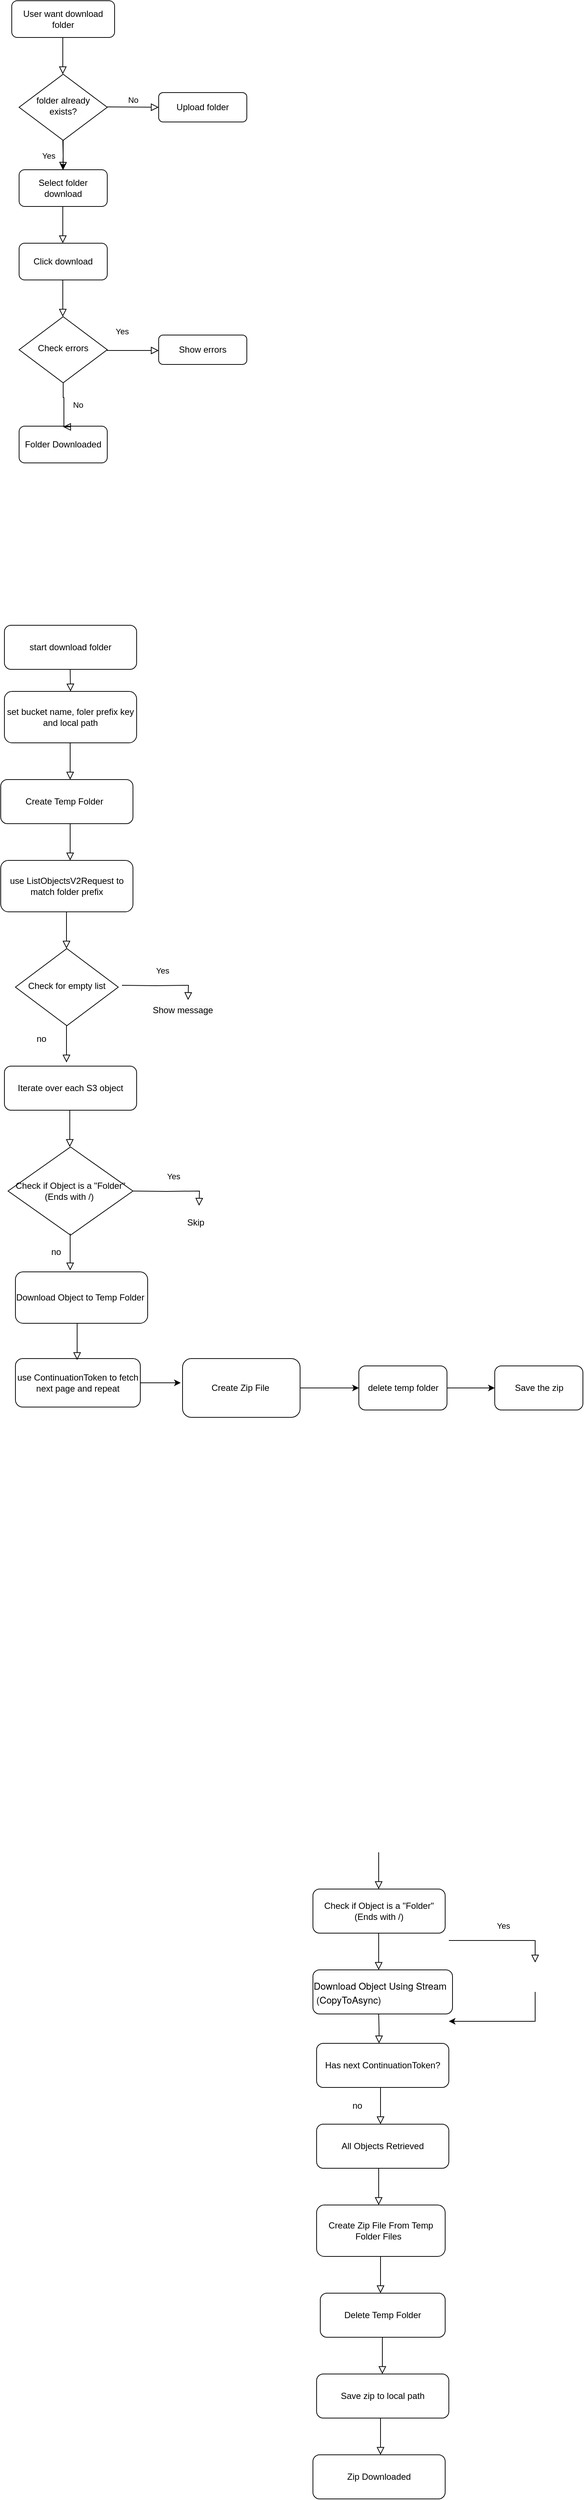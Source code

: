 <mxfile version="24.8.2">
  <diagram id="C5RBs43oDa-KdzZeNtuy" name="Page-1">
    <mxGraphModel dx="2304" dy="1189" grid="1" gridSize="10" guides="1" tooltips="1" connect="1" arrows="1" fold="1" page="1" pageScale="1" pageWidth="827" pageHeight="1169" math="0" shadow="0">
      <root>
        <mxCell id="WIyWlLk6GJQsqaUBKTNV-0" />
        <mxCell id="WIyWlLk6GJQsqaUBKTNV-1" parent="WIyWlLk6GJQsqaUBKTNV-0" />
        <mxCell id="GLVQwzxe723qBemCg7oc-0" value="User want download folder" style="rounded=1;whiteSpace=wrap;html=1;fontSize=12;glass=0;strokeWidth=1;shadow=0;" parent="WIyWlLk6GJQsqaUBKTNV-1" vertex="1">
          <mxGeometry x="30" y="10" width="140" height="50" as="geometry" />
        </mxCell>
        <mxCell id="GLVQwzxe723qBemCg7oc-1" value="Select folder download" style="rounded=1;whiteSpace=wrap;html=1;fontSize=12;glass=0;strokeWidth=1;shadow=0;" parent="WIyWlLk6GJQsqaUBKTNV-1" vertex="1">
          <mxGeometry x="40" y="240" width="120" height="50" as="geometry" />
        </mxCell>
        <mxCell id="GLVQwzxe723qBemCg7oc-3" value="Upload folder" style="rounded=1;whiteSpace=wrap;html=1;fontSize=12;glass=0;strokeWidth=1;shadow=0;" parent="WIyWlLk6GJQsqaUBKTNV-1" vertex="1">
          <mxGeometry x="230" y="135" width="120" height="40" as="geometry" />
        </mxCell>
        <mxCell id="MU7VSa6BdcI0zDZZD2pV-75" value="" style="edgeStyle=orthogonalEdgeStyle;rounded=0;orthogonalLoop=1;jettySize=auto;html=1;" edge="1" parent="WIyWlLk6GJQsqaUBKTNV-1" source="GLVQwzxe723qBemCg7oc-4" target="GLVQwzxe723qBemCg7oc-1">
          <mxGeometry relative="1" as="geometry" />
        </mxCell>
        <mxCell id="GLVQwzxe723qBemCg7oc-4" value="folder already exists?" style="rhombus;whiteSpace=wrap;html=1;shadow=0;fontFamily=Helvetica;fontSize=12;align=center;strokeWidth=1;spacing=6;spacingTop=-4;" parent="WIyWlLk6GJQsqaUBKTNV-1" vertex="1">
          <mxGeometry x="40" y="110" width="120" height="90" as="geometry" />
        </mxCell>
        <mxCell id="GLVQwzxe723qBemCg7oc-5" value="No" style="edgeStyle=orthogonalEdgeStyle;rounded=0;html=1;jettySize=auto;orthogonalLoop=1;fontSize=11;endArrow=block;endFill=0;endSize=8;strokeWidth=1;shadow=0;labelBackgroundColor=none;entryX=0;entryY=0.5;entryDx=0;entryDy=0;" parent="WIyWlLk6GJQsqaUBKTNV-1" target="GLVQwzxe723qBemCg7oc-3" edge="1">
          <mxGeometry y="10" relative="1" as="geometry">
            <mxPoint as="offset" />
            <mxPoint x="160" y="154.5" as="sourcePoint" />
            <mxPoint x="220" y="155" as="targetPoint" />
          </mxGeometry>
        </mxCell>
        <mxCell id="GLVQwzxe723qBemCg7oc-7" value="" style="rounded=0;html=1;jettySize=auto;orthogonalLoop=1;fontSize=11;endArrow=block;endFill=0;endSize=8;strokeWidth=1;shadow=0;labelBackgroundColor=none;edgeStyle=orthogonalEdgeStyle;" parent="WIyWlLk6GJQsqaUBKTNV-1" edge="1">
          <mxGeometry relative="1" as="geometry">
            <mxPoint x="99.5" y="60" as="sourcePoint" />
            <mxPoint x="99.5" y="110" as="targetPoint" />
          </mxGeometry>
        </mxCell>
        <mxCell id="GLVQwzxe723qBemCg7oc-9" value="Yes" style="rounded=0;html=1;jettySize=auto;orthogonalLoop=1;fontSize=11;endArrow=block;endFill=0;endSize=8;strokeWidth=1;shadow=0;labelBackgroundColor=none;edgeStyle=orthogonalEdgeStyle;" parent="WIyWlLk6GJQsqaUBKTNV-1" edge="1">
          <mxGeometry y="20" relative="1" as="geometry">
            <mxPoint as="offset" />
            <mxPoint x="99.5" y="200" as="sourcePoint" />
            <mxPoint x="99.5" y="240" as="targetPoint" />
          </mxGeometry>
        </mxCell>
        <mxCell id="0xnPP59gHi6wrN1YD6p4-0" value="Folder Downloaded" style="rounded=1;whiteSpace=wrap;html=1;fontSize=12;glass=0;strokeWidth=1;shadow=0;" parent="WIyWlLk6GJQsqaUBKTNV-1" vertex="1">
          <mxGeometry x="40" y="589" width="120" height="50" as="geometry" />
        </mxCell>
        <mxCell id="0xnPP59gHi6wrN1YD6p4-1" value="Check errors" style="rhombus;whiteSpace=wrap;html=1;shadow=0;fontFamily=Helvetica;fontSize=12;align=center;strokeWidth=1;spacing=6;spacingTop=-4;" parent="WIyWlLk6GJQsqaUBKTNV-1" vertex="1">
          <mxGeometry x="40" y="440" width="120" height="90" as="geometry" />
        </mxCell>
        <mxCell id="0xnPP59gHi6wrN1YD6p4-2" value="No" style="edgeStyle=orthogonalEdgeStyle;rounded=0;html=1;jettySize=auto;orthogonalLoop=1;fontSize=11;endArrow=block;endFill=0;endSize=8;strokeWidth=1;shadow=0;labelBackgroundColor=none;exitX=0.5;exitY=1;exitDx=0;exitDy=0;" parent="WIyWlLk6GJQsqaUBKTNV-1" source="0xnPP59gHi6wrN1YD6p4-1" edge="1">
          <mxGeometry x="0.001" y="19" relative="1" as="geometry">
            <mxPoint as="offset" />
            <mxPoint x="130" y="590" as="sourcePoint" />
            <mxPoint x="100" y="590" as="targetPoint" />
            <Array as="points">
              <mxPoint x="100" y="550" />
              <mxPoint x="101" y="550" />
            </Array>
          </mxGeometry>
        </mxCell>
        <mxCell id="0xnPP59gHi6wrN1YD6p4-3" value="Yes" style="rounded=0;html=1;jettySize=auto;orthogonalLoop=1;fontSize=11;endArrow=block;endFill=0;endSize=8;strokeWidth=1;shadow=0;labelBackgroundColor=none;edgeStyle=orthogonalEdgeStyle;" parent="WIyWlLk6GJQsqaUBKTNV-1" edge="1">
          <mxGeometry x="-0.435" y="26" relative="1" as="geometry">
            <mxPoint x="1" as="offset" />
            <mxPoint x="160" y="484.5" as="sourcePoint" />
            <mxPoint x="230" y="486" as="targetPoint" />
            <Array as="points">
              <mxPoint x="160" y="485.5" />
            </Array>
          </mxGeometry>
        </mxCell>
        <mxCell id="0xnPP59gHi6wrN1YD6p4-4" value="" style="rounded=0;html=1;jettySize=auto;orthogonalLoop=1;fontSize=11;endArrow=block;endFill=0;endSize=8;strokeWidth=1;shadow=0;labelBackgroundColor=none;edgeStyle=orthogonalEdgeStyle;" parent="WIyWlLk6GJQsqaUBKTNV-1" edge="1">
          <mxGeometry relative="1" as="geometry">
            <mxPoint x="99.5" y="290" as="sourcePoint" />
            <mxPoint x="99.5" y="340" as="targetPoint" />
          </mxGeometry>
        </mxCell>
        <mxCell id="0xnPP59gHi6wrN1YD6p4-5" value="Show errors" style="rounded=1;whiteSpace=wrap;html=1;fontSize=12;glass=0;strokeWidth=1;shadow=0;" parent="WIyWlLk6GJQsqaUBKTNV-1" vertex="1">
          <mxGeometry x="230" y="465" width="120" height="40" as="geometry" />
        </mxCell>
        <mxCell id="0xnPP59gHi6wrN1YD6p4-6" value="Click download" style="rounded=1;whiteSpace=wrap;html=1;fontSize=12;glass=0;strokeWidth=1;shadow=0;" parent="WIyWlLk6GJQsqaUBKTNV-1" vertex="1">
          <mxGeometry x="40" y="340" width="120" height="50" as="geometry" />
        </mxCell>
        <mxCell id="0xnPP59gHi6wrN1YD6p4-7" value="" style="rounded=0;html=1;jettySize=auto;orthogonalLoop=1;fontSize=11;endArrow=block;endFill=0;endSize=8;strokeWidth=1;shadow=0;labelBackgroundColor=none;edgeStyle=orthogonalEdgeStyle;" parent="WIyWlLk6GJQsqaUBKTNV-1" edge="1">
          <mxGeometry relative="1" as="geometry">
            <mxPoint x="99.5" y="390" as="sourcePoint" />
            <mxPoint x="99.5" y="440" as="targetPoint" />
          </mxGeometry>
        </mxCell>
        <mxCell id="MU7VSa6BdcI0zDZZD2pV-3" value="start download folder" style="rounded=1;whiteSpace=wrap;html=1;fontSize=12;glass=0;strokeWidth=1;shadow=0;" vertex="1" parent="WIyWlLk6GJQsqaUBKTNV-1">
          <mxGeometry x="20" y="860" width="180" height="60" as="geometry" />
        </mxCell>
        <mxCell id="MU7VSa6BdcI0zDZZD2pV-8" value="" style="rounded=0;html=1;jettySize=auto;orthogonalLoop=1;fontSize=11;endArrow=block;endFill=0;endSize=8;strokeWidth=1;shadow=0;labelBackgroundColor=none;edgeStyle=orthogonalEdgeStyle;" edge="1" parent="WIyWlLk6GJQsqaUBKTNV-1">
          <mxGeometry relative="1" as="geometry">
            <mxPoint x="104.5" y="1250" as="sourcePoint" />
            <mxPoint x="104.5" y="1300" as="targetPoint" />
          </mxGeometry>
        </mxCell>
        <mxCell id="MU7VSa6BdcI0zDZZD2pV-20" value="set bucket name, foler prefix key and local path" style="rounded=1;whiteSpace=wrap;html=1;fontSize=12;glass=0;strokeWidth=1;shadow=0;" vertex="1" parent="WIyWlLk6GJQsqaUBKTNV-1">
          <mxGeometry x="20" y="950" width="180" height="70" as="geometry" />
        </mxCell>
        <mxCell id="MU7VSa6BdcI0zDZZD2pV-21" value="" style="rounded=0;html=1;jettySize=auto;orthogonalLoop=1;fontSize=11;endArrow=block;endFill=0;endSize=8;strokeWidth=1;shadow=0;labelBackgroundColor=none;edgeStyle=orthogonalEdgeStyle;" edge="1" parent="WIyWlLk6GJQsqaUBKTNV-1">
          <mxGeometry relative="1" as="geometry">
            <mxPoint x="109.5" y="920" as="sourcePoint" />
            <mxPoint x="110" y="950" as="targetPoint" />
          </mxGeometry>
        </mxCell>
        <mxCell id="MU7VSa6BdcI0zDZZD2pV-22" value="Check if Object is a &quot;Folder&quot; (Ends with /)" style="rounded=1;whiteSpace=wrap;html=1;fontSize=12;glass=0;strokeWidth=1;shadow=0;" vertex="1" parent="WIyWlLk6GJQsqaUBKTNV-1">
          <mxGeometry x="440" y="2580" width="180" height="60" as="geometry" />
        </mxCell>
        <mxCell id="MU7VSa6BdcI0zDZZD2pV-24" value="&lt;p style=&quot;margin: 0px; font-variant-numeric: normal; font-variant-east-asian: normal; font-variant-alternates: normal; font-size-adjust: none; font-kerning: auto; font-optical-sizing: auto; font-feature-settings: normal; font-variation-settings: normal; font-variant-position: normal; font-stretch: normal; font-size: 13px; line-height: normal; font-family: &amp;quot;Helvetica Neue&amp;quot;; text-align: start;&quot; class=&quot;p1&quot;&gt;Download Object Using Stream&amp;nbsp; &amp;nbsp;(CopyToAsync)&lt;/p&gt;" style="rounded=1;whiteSpace=wrap;html=1;fontSize=12;glass=0;strokeWidth=1;shadow=0;" vertex="1" parent="WIyWlLk6GJQsqaUBKTNV-1">
          <mxGeometry x="440" y="2690" width="190" height="60" as="geometry" />
        </mxCell>
        <mxCell id="MU7VSa6BdcI0zDZZD2pV-27" value="" style="rounded=0;html=1;jettySize=auto;orthogonalLoop=1;fontSize=11;endArrow=block;endFill=0;endSize=8;strokeWidth=1;shadow=0;labelBackgroundColor=none;edgeStyle=orthogonalEdgeStyle;" edge="1" parent="WIyWlLk6GJQsqaUBKTNV-1">
          <mxGeometry relative="1" as="geometry">
            <mxPoint x="109.5" y="1020" as="sourcePoint" />
            <mxPoint x="109.5" y="1070" as="targetPoint" />
            <Array as="points">
              <mxPoint x="110" y="1020" />
              <mxPoint x="110" y="1020" />
            </Array>
          </mxGeometry>
        </mxCell>
        <mxCell id="MU7VSa6BdcI0zDZZD2pV-32" value="Iterate over each S3 object" style="rounded=1;whiteSpace=wrap;html=1;fontSize=12;glass=0;strokeWidth=1;shadow=0;" vertex="1" parent="WIyWlLk6GJQsqaUBKTNV-1">
          <mxGeometry x="20" y="1460" width="180" height="60" as="geometry" />
        </mxCell>
        <mxCell id="MU7VSa6BdcI0zDZZD2pV-34" value="&amp;nbsp;Has next ContinuationToken?&amp;nbsp;" style="rounded=1;whiteSpace=wrap;html=1;fontSize=12;glass=0;strokeWidth=1;shadow=0;" vertex="1" parent="WIyWlLk6GJQsqaUBKTNV-1">
          <mxGeometry x="445" y="2790" width="180" height="60" as="geometry" />
        </mxCell>
        <mxCell id="MU7VSa6BdcI0zDZZD2pV-35" value="" style="rounded=0;html=1;jettySize=auto;orthogonalLoop=1;fontSize=11;endArrow=block;endFill=0;endSize=8;strokeWidth=1;shadow=0;labelBackgroundColor=none;edgeStyle=orthogonalEdgeStyle;" edge="1" parent="WIyWlLk6GJQsqaUBKTNV-1">
          <mxGeometry relative="1" as="geometry">
            <mxPoint x="529.5" y="2640" as="sourcePoint" />
            <mxPoint x="529.5" y="2690" as="targetPoint" />
          </mxGeometry>
        </mxCell>
        <mxCell id="MU7VSa6BdcI0zDZZD2pV-44" value="All Objects Retrieved" style="rounded=1;whiteSpace=wrap;html=1;fontSize=12;glass=0;strokeWidth=1;shadow=0;" vertex="1" parent="WIyWlLk6GJQsqaUBKTNV-1">
          <mxGeometry x="445" y="2900" width="180" height="60" as="geometry" />
        </mxCell>
        <mxCell id="MU7VSa6BdcI0zDZZD2pV-45" value="" style="rounded=0;html=1;jettySize=auto;orthogonalLoop=1;fontSize=11;endArrow=block;endFill=0;endSize=8;strokeWidth=1;shadow=0;labelBackgroundColor=none;edgeStyle=orthogonalEdgeStyle;" edge="1" parent="WIyWlLk6GJQsqaUBKTNV-1">
          <mxGeometry relative="1" as="geometry">
            <mxPoint x="532" y="2850" as="sourcePoint" />
            <mxPoint x="532" y="2900" as="targetPoint" />
          </mxGeometry>
        </mxCell>
        <mxCell id="MU7VSa6BdcI0zDZZD2pV-46" value="no" style="text;html=1;align=center;verticalAlign=middle;resizable=0;points=[];autosize=1;strokeColor=none;fillColor=none;" vertex="1" parent="WIyWlLk6GJQsqaUBKTNV-1">
          <mxGeometry x="480" y="2860" width="40" height="30" as="geometry" />
        </mxCell>
        <mxCell id="MU7VSa6BdcI0zDZZD2pV-47" value="Yes" style="rounded=0;html=1;jettySize=auto;orthogonalLoop=1;fontSize=11;endArrow=block;endFill=0;endSize=8;strokeWidth=1;shadow=0;labelBackgroundColor=none;edgeStyle=orthogonalEdgeStyle;" edge="1" parent="WIyWlLk6GJQsqaUBKTNV-1">
          <mxGeometry y="20" relative="1" as="geometry">
            <mxPoint as="offset" />
            <mxPoint x="625" y="2650" as="sourcePoint" />
            <mxPoint x="742.5" y="2680" as="targetPoint" />
            <Array as="points">
              <mxPoint x="665" y="2650" />
              <mxPoint x="665" y="2650" />
              <mxPoint x="743" y="2650" />
            </Array>
          </mxGeometry>
        </mxCell>
        <mxCell id="MU7VSa6BdcI0zDZZD2pV-50" style="edgeStyle=orthogonalEdgeStyle;rounded=0;orthogonalLoop=1;jettySize=auto;html=1;" edge="1" parent="WIyWlLk6GJQsqaUBKTNV-1">
          <mxGeometry relative="1" as="geometry">
            <mxPoint x="625" y="2760" as="targetPoint" />
            <mxPoint x="742.5" y="2720" as="sourcePoint" />
            <Array as="points">
              <mxPoint x="742.5" y="2720" />
              <mxPoint x="742.5" y="2760" />
            </Array>
          </mxGeometry>
        </mxCell>
        <mxCell id="MU7VSa6BdcI0zDZZD2pV-51" value="Create Zip File From Temp Folder Files&amp;nbsp;&amp;nbsp;" style="rounded=1;whiteSpace=wrap;html=1;fontSize=12;glass=0;strokeWidth=1;shadow=0;" vertex="1" parent="WIyWlLk6GJQsqaUBKTNV-1">
          <mxGeometry x="445" y="3010" width="175" height="70" as="geometry" />
        </mxCell>
        <mxCell id="MU7VSa6BdcI0zDZZD2pV-52" value="" style="rounded=0;html=1;jettySize=auto;orthogonalLoop=1;fontSize=11;endArrow=block;endFill=0;endSize=8;strokeWidth=1;shadow=0;labelBackgroundColor=none;edgeStyle=orthogonalEdgeStyle;" edge="1" parent="WIyWlLk6GJQsqaUBKTNV-1">
          <mxGeometry relative="1" as="geometry">
            <mxPoint x="529.5" y="2960" as="sourcePoint" />
            <mxPoint x="529.5" y="3010" as="targetPoint" />
          </mxGeometry>
        </mxCell>
        <mxCell id="MU7VSa6BdcI0zDZZD2pV-53" value="" style="rounded=0;html=1;jettySize=auto;orthogonalLoop=1;fontSize=11;endArrow=block;endFill=0;endSize=8;strokeWidth=1;shadow=0;labelBackgroundColor=none;edgeStyle=orthogonalEdgeStyle;" edge="1" parent="WIyWlLk6GJQsqaUBKTNV-1">
          <mxGeometry relative="1" as="geometry">
            <mxPoint x="529.5" y="2750" as="sourcePoint" />
            <mxPoint x="530" y="2790" as="targetPoint" />
          </mxGeometry>
        </mxCell>
        <mxCell id="MU7VSa6BdcI0zDZZD2pV-57" value="&amp;nbsp;Create Temp Folder&amp;nbsp; &amp;nbsp;" style="rounded=1;whiteSpace=wrap;html=1;" vertex="1" parent="WIyWlLk6GJQsqaUBKTNV-1">
          <mxGeometry x="15" y="1070" width="180" height="60" as="geometry" />
        </mxCell>
        <mxCell id="MU7VSa6BdcI0zDZZD2pV-58" value="use ListObjectsV2Request to match folder prefix" style="rounded=1;whiteSpace=wrap;html=1;" vertex="1" parent="WIyWlLk6GJQsqaUBKTNV-1">
          <mxGeometry x="15" y="1180" width="180" height="70" as="geometry" />
        </mxCell>
        <mxCell id="MU7VSa6BdcI0zDZZD2pV-64" value="" style="rounded=0;html=1;jettySize=auto;orthogonalLoop=1;fontSize=11;endArrow=block;endFill=0;endSize=8;strokeWidth=1;shadow=0;labelBackgroundColor=none;edgeStyle=orthogonalEdgeStyle;" edge="1" parent="WIyWlLk6GJQsqaUBKTNV-1">
          <mxGeometry relative="1" as="geometry">
            <mxPoint x="109.5" y="1130" as="sourcePoint" />
            <mxPoint x="109.5" y="1180" as="targetPoint" />
            <Array as="points">
              <mxPoint x="110" y="1130" />
              <mxPoint x="110" y="1130" />
            </Array>
          </mxGeometry>
        </mxCell>
        <mxCell id="MU7VSa6BdcI0zDZZD2pV-65" value="" style="rounded=0;html=1;jettySize=auto;orthogonalLoop=1;fontSize=11;endArrow=block;endFill=0;endSize=8;strokeWidth=1;shadow=0;labelBackgroundColor=none;edgeStyle=orthogonalEdgeStyle;" edge="1" parent="WIyWlLk6GJQsqaUBKTNV-1">
          <mxGeometry relative="1" as="geometry">
            <mxPoint x="529.5" y="2530" as="sourcePoint" />
            <mxPoint x="529.5" y="2580" as="targetPoint" />
            <Array as="points">
              <mxPoint x="530" y="2530" />
              <mxPoint x="530" y="2530" />
            </Array>
          </mxGeometry>
        </mxCell>
        <mxCell id="MU7VSa6BdcI0zDZZD2pV-66" value="Delete Temp Folder" style="rounded=1;whiteSpace=wrap;html=1;" vertex="1" parent="WIyWlLk6GJQsqaUBKTNV-1">
          <mxGeometry x="450" y="3130" width="170" height="60" as="geometry" />
        </mxCell>
        <mxCell id="MU7VSa6BdcI0zDZZD2pV-67" value="Save zip to local path" style="rounded=1;whiteSpace=wrap;html=1;" vertex="1" parent="WIyWlLk6GJQsqaUBKTNV-1">
          <mxGeometry x="445" y="3240" width="180" height="60" as="geometry" />
        </mxCell>
        <mxCell id="MU7VSa6BdcI0zDZZD2pV-68" value="" style="rounded=0;html=1;jettySize=auto;orthogonalLoop=1;fontSize=11;endArrow=block;endFill=0;endSize=8;strokeWidth=1;shadow=0;labelBackgroundColor=none;edgeStyle=orthogonalEdgeStyle;" edge="1" parent="WIyWlLk6GJQsqaUBKTNV-1">
          <mxGeometry relative="1" as="geometry">
            <mxPoint x="532" y="3080" as="sourcePoint" />
            <mxPoint x="532" y="3130" as="targetPoint" />
          </mxGeometry>
        </mxCell>
        <mxCell id="MU7VSa6BdcI0zDZZD2pV-69" value="" style="rounded=0;html=1;jettySize=auto;orthogonalLoop=1;fontSize=11;endArrow=block;endFill=0;endSize=8;strokeWidth=1;shadow=0;labelBackgroundColor=none;edgeStyle=orthogonalEdgeStyle;" edge="1" parent="WIyWlLk6GJQsqaUBKTNV-1">
          <mxGeometry relative="1" as="geometry">
            <mxPoint x="534.5" y="3190" as="sourcePoint" />
            <mxPoint x="534.5" y="3240" as="targetPoint" />
          </mxGeometry>
        </mxCell>
        <mxCell id="MU7VSa6BdcI0zDZZD2pV-70" value="Zip Downloaded" style="rounded=1;whiteSpace=wrap;html=1;fontSize=12;glass=0;strokeWidth=1;shadow=0;" vertex="1" parent="WIyWlLk6GJQsqaUBKTNV-1">
          <mxGeometry x="440" y="3350" width="180" height="60" as="geometry" />
        </mxCell>
        <mxCell id="MU7VSa6BdcI0zDZZD2pV-71" value="" style="rounded=0;html=1;jettySize=auto;orthogonalLoop=1;fontSize=11;endArrow=block;endFill=0;endSize=8;strokeWidth=1;shadow=0;labelBackgroundColor=none;edgeStyle=orthogonalEdgeStyle;" edge="1" parent="WIyWlLk6GJQsqaUBKTNV-1">
          <mxGeometry relative="1" as="geometry">
            <mxPoint x="532" y="3300" as="sourcePoint" />
            <mxPoint x="532" y="3350" as="targetPoint" />
          </mxGeometry>
        </mxCell>
        <mxCell id="MU7VSa6BdcI0zDZZD2pV-72" value="Check for empty list" style="rhombus;whiteSpace=wrap;html=1;shadow=0;fontFamily=Helvetica;fontSize=12;align=center;strokeWidth=1;spacing=6;spacingTop=-4;" vertex="1" parent="WIyWlLk6GJQsqaUBKTNV-1">
          <mxGeometry x="35" y="1300" width="140" height="105" as="geometry" />
        </mxCell>
        <mxCell id="MU7VSa6BdcI0zDZZD2pV-76" value="Yes" style="rounded=0;html=1;jettySize=auto;orthogonalLoop=1;fontSize=11;endArrow=block;endFill=0;endSize=8;strokeWidth=1;shadow=0;labelBackgroundColor=none;edgeStyle=orthogonalEdgeStyle;" edge="1" parent="WIyWlLk6GJQsqaUBKTNV-1">
          <mxGeometry y="20" relative="1" as="geometry">
            <mxPoint as="offset" />
            <mxPoint x="180" y="1350" as="sourcePoint" />
            <mxPoint x="270" y="1370" as="targetPoint" />
          </mxGeometry>
        </mxCell>
        <mxCell id="MU7VSa6BdcI0zDZZD2pV-77" value="" style="rounded=0;html=1;jettySize=auto;orthogonalLoop=1;fontSize=11;endArrow=block;endFill=0;endSize=8;strokeWidth=1;shadow=0;labelBackgroundColor=none;edgeStyle=orthogonalEdgeStyle;" edge="1" parent="WIyWlLk6GJQsqaUBKTNV-1">
          <mxGeometry relative="1" as="geometry">
            <mxPoint x="104.5" y="1405" as="sourcePoint" />
            <mxPoint x="104.5" y="1455" as="targetPoint" />
          </mxGeometry>
        </mxCell>
        <mxCell id="MU7VSa6BdcI0zDZZD2pV-78" value="no" style="text;html=1;align=center;verticalAlign=middle;resizable=0;points=[];autosize=1;strokeColor=none;fillColor=none;" vertex="1" parent="WIyWlLk6GJQsqaUBKTNV-1">
          <mxGeometry x="50" y="1408" width="40" height="30" as="geometry" />
        </mxCell>
        <mxCell id="MU7VSa6BdcI0zDZZD2pV-79" value="Download Object to Temp Folder&amp;nbsp;" style="rounded=1;whiteSpace=wrap;html=1;" vertex="1" parent="WIyWlLk6GJQsqaUBKTNV-1">
          <mxGeometry x="35" y="1740" width="180" height="70" as="geometry" />
        </mxCell>
        <mxCell id="MU7VSa6BdcI0zDZZD2pV-80" value="" style="rounded=0;html=1;jettySize=auto;orthogonalLoop=1;fontSize=11;endArrow=block;endFill=0;endSize=8;strokeWidth=1;shadow=0;labelBackgroundColor=none;edgeStyle=orthogonalEdgeStyle;" edge="1" parent="WIyWlLk6GJQsqaUBKTNV-1">
          <mxGeometry relative="1" as="geometry">
            <mxPoint x="109" y="1520" as="sourcePoint" />
            <mxPoint x="109" y="1570" as="targetPoint" />
          </mxGeometry>
        </mxCell>
        <mxCell id="MU7VSa6BdcI0zDZZD2pV-96" style="edgeStyle=orthogonalEdgeStyle;rounded=0;orthogonalLoop=1;jettySize=auto;html=1;" edge="1" parent="WIyWlLk6GJQsqaUBKTNV-1" source="MU7VSa6BdcI0zDZZD2pV-81">
          <mxGeometry relative="1" as="geometry">
            <mxPoint x="260" y="1891" as="targetPoint" />
          </mxGeometry>
        </mxCell>
        <mxCell id="MU7VSa6BdcI0zDZZD2pV-81" value="use ContinuationToken to fetch next page and repeat" style="rounded=1;whiteSpace=wrap;html=1;" vertex="1" parent="WIyWlLk6GJQsqaUBKTNV-1">
          <mxGeometry x="35" y="1858" width="170" height="66" as="geometry" />
        </mxCell>
        <mxCell id="MU7VSa6BdcI0zDZZD2pV-82" value="" style="rounded=0;html=1;jettySize=auto;orthogonalLoop=1;fontSize=11;endArrow=block;endFill=0;endSize=8;strokeWidth=1;shadow=0;labelBackgroundColor=none;edgeStyle=orthogonalEdgeStyle;" edge="1" parent="WIyWlLk6GJQsqaUBKTNV-1">
          <mxGeometry relative="1" as="geometry">
            <mxPoint x="119" y="1810" as="sourcePoint" />
            <mxPoint x="119" y="1860" as="targetPoint" />
          </mxGeometry>
        </mxCell>
        <mxCell id="MU7VSa6BdcI0zDZZD2pV-88" style="edgeStyle=orthogonalEdgeStyle;rounded=0;orthogonalLoop=1;jettySize=auto;html=1;entryX=0;entryY=0.5;entryDx=0;entryDy=0;" edge="1" parent="WIyWlLk6GJQsqaUBKTNV-1" source="MU7VSa6BdcI0zDZZD2pV-83" target="MU7VSa6BdcI0zDZZD2pV-87">
          <mxGeometry relative="1" as="geometry" />
        </mxCell>
        <mxCell id="MU7VSa6BdcI0zDZZD2pV-83" value="Create Zip File&amp;nbsp;" style="rounded=1;whiteSpace=wrap;html=1;" vertex="1" parent="WIyWlLk6GJQsqaUBKTNV-1">
          <mxGeometry x="262.5" y="1858" width="160" height="80" as="geometry" />
        </mxCell>
        <mxCell id="MU7VSa6BdcI0zDZZD2pV-86" value="Save the zip" style="rounded=1;whiteSpace=wrap;html=1;" vertex="1" parent="WIyWlLk6GJQsqaUBKTNV-1">
          <mxGeometry x="687.5" y="1868" width="120" height="60" as="geometry" />
        </mxCell>
        <mxCell id="MU7VSa6BdcI0zDZZD2pV-89" style="edgeStyle=orthogonalEdgeStyle;rounded=0;orthogonalLoop=1;jettySize=auto;html=1;entryX=0;entryY=0.5;entryDx=0;entryDy=0;" edge="1" parent="WIyWlLk6GJQsqaUBKTNV-1" source="MU7VSa6BdcI0zDZZD2pV-87" target="MU7VSa6BdcI0zDZZD2pV-86">
          <mxGeometry relative="1" as="geometry" />
        </mxCell>
        <mxCell id="MU7VSa6BdcI0zDZZD2pV-87" value="delete temp folder" style="rounded=1;whiteSpace=wrap;html=1;" vertex="1" parent="WIyWlLk6GJQsqaUBKTNV-1">
          <mxGeometry x="502.5" y="1868" width="120" height="60" as="geometry" />
        </mxCell>
        <mxCell id="MU7VSa6BdcI0zDZZD2pV-90" value="Check if Object is a&amp;nbsp;&quot;Folder&quot; (Ends with /)&amp;nbsp;" style="rhombus;whiteSpace=wrap;html=1;" vertex="1" parent="WIyWlLk6GJQsqaUBKTNV-1">
          <mxGeometry x="25" y="1570" width="170" height="120" as="geometry" />
        </mxCell>
        <mxCell id="MU7VSa6BdcI0zDZZD2pV-91" value="Yes" style="rounded=0;html=1;jettySize=auto;orthogonalLoop=1;fontSize=11;endArrow=block;endFill=0;endSize=8;strokeWidth=1;shadow=0;labelBackgroundColor=none;edgeStyle=orthogonalEdgeStyle;" edge="1" parent="WIyWlLk6GJQsqaUBKTNV-1">
          <mxGeometry y="20" relative="1" as="geometry">
            <mxPoint as="offset" />
            <mxPoint x="195" y="1630" as="sourcePoint" />
            <mxPoint x="285" y="1650" as="targetPoint" />
          </mxGeometry>
        </mxCell>
        <mxCell id="MU7VSa6BdcI0zDZZD2pV-92" value="Skip" style="text;html=1;align=center;verticalAlign=middle;resizable=0;points=[];autosize=1;strokeColor=none;fillColor=none;" vertex="1" parent="WIyWlLk6GJQsqaUBKTNV-1">
          <mxGeometry x="255" y="1658" width="50" height="30" as="geometry" />
        </mxCell>
        <mxCell id="MU7VSa6BdcI0zDZZD2pV-93" value="" style="rounded=0;html=1;jettySize=auto;orthogonalLoop=1;fontSize=11;endArrow=block;endFill=0;endSize=8;strokeWidth=1;shadow=0;labelBackgroundColor=none;edgeStyle=orthogonalEdgeStyle;" edge="1" parent="WIyWlLk6GJQsqaUBKTNV-1">
          <mxGeometry relative="1" as="geometry">
            <mxPoint x="109.5" y="1688" as="sourcePoint" />
            <mxPoint x="109.5" y="1738" as="targetPoint" />
          </mxGeometry>
        </mxCell>
        <mxCell id="MU7VSa6BdcI0zDZZD2pV-94" value="no" style="text;html=1;align=center;verticalAlign=middle;resizable=0;points=[];autosize=1;strokeColor=none;fillColor=none;" vertex="1" parent="WIyWlLk6GJQsqaUBKTNV-1">
          <mxGeometry x="70" y="1698" width="40" height="30" as="geometry" />
        </mxCell>
        <mxCell id="MU7VSa6BdcI0zDZZD2pV-95" value="&lt;span style=&quot;color: rgb(0, 0, 0); font-family: Helvetica; font-size: 12px; font-style: normal; font-variant-ligatures: normal; font-variant-caps: normal; font-weight: 400; letter-spacing: normal; orphans: 2; text-align: center; text-indent: 0px; text-transform: none; widows: 2; word-spacing: 0px; -webkit-text-stroke-width: 0px; white-space: normal; background-color: rgb(251, 251, 251); text-decoration-thickness: initial; text-decoration-style: initial; text-decoration-color: initial; display: inline !important; float: none;&quot;&gt;Show message&lt;/span&gt;" style="text;whiteSpace=wrap;html=1;" vertex="1" parent="WIyWlLk6GJQsqaUBKTNV-1">
          <mxGeometry x="220" y="1370" width="120" height="40" as="geometry" />
        </mxCell>
      </root>
    </mxGraphModel>
  </diagram>
</mxfile>
